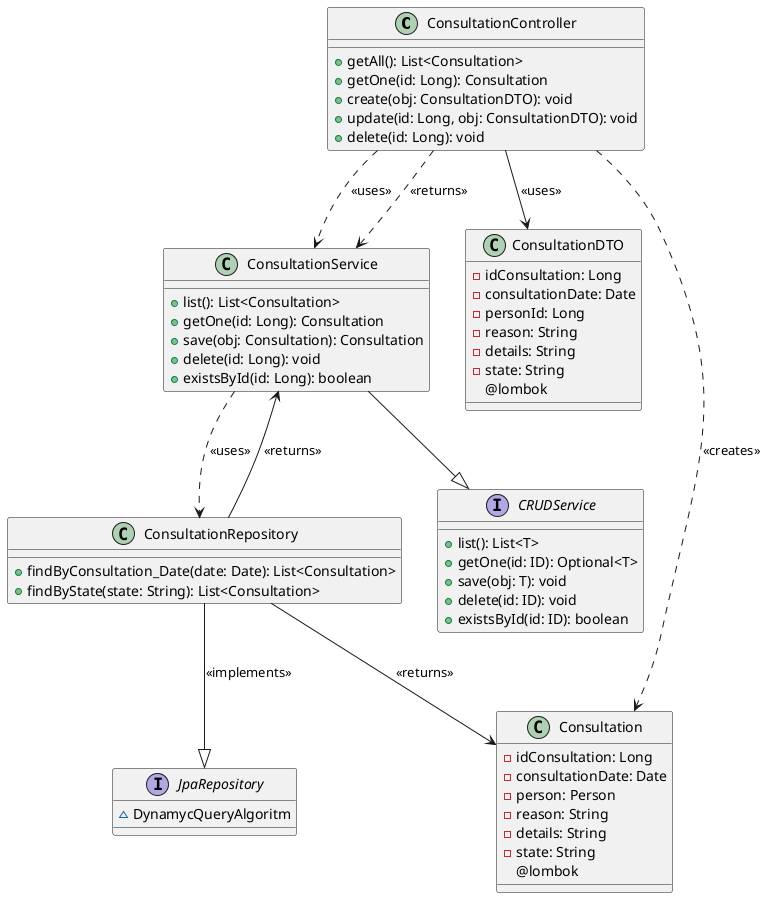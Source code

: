 @startuml hu25

class ConsultationController {
  +getAll(): List<Consultation>
  +getOne(id: Long): Consultation
  +create(obj: ConsultationDTO): void
  +update(id: Long, obj: ConsultationDTO): void
  +delete(id: Long): void
}

class ConsultationService {
  +list(): List<Consultation>
  +getOne(id: Long): Consultation
  +save(obj: Consultation): Consultation
  +delete(id: Long): void
  +existsById(id: Long): boolean
}

class ConsultationRepository {
  +findByConsultation_Date(date: Date): List<Consultation>
  +findByState(state: String): List<Consultation>
}

interface JpaRepository {
  ~DynamycQueryAlgoritm
}

interface CRUDService{
  +list(): List<T>
  +getOne(id: ID): Optional<T>
  +save(obj: T): void
  +delete(id: ID): void
  +existsById(id: ID): boolean
}

class ConsultationDTO {
  -idConsultation: Long
  -consultationDate: Date
  -personId: Long
  -reason: String
  -details: String
  -state: String
  @lombok
}

class Consultation {
  -idConsultation: Long
  -consultationDate: Date
  -person: Person
  -reason: String
  -details: String
  -state: String
  @lombok
}

ConsultationController ..> ConsultationService : <<uses>>
ConsultationController --> ConsultationDTO : <<uses>>
ConsultationController ..> Consultation : <<creates>>
ConsultationController ..> ConsultationService: <<returns>>

ConsultationService --|> CRUDService
ConsultationService ..> ConsultationRepository : <<uses>>

ConsultationRepository --> ConsultationService : <<returns>>
ConsultationRepository --> Consultation : <<returns>>
ConsultationRepository --|> JpaRepository: <<implements>>

@enduml
